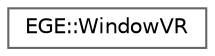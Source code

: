 digraph "Graphical Class Hierarchy"
{
 // LATEX_PDF_SIZE
  bgcolor="transparent";
  edge [fontname=Helvetica,fontsize=10,labelfontname=Helvetica,labelfontsize=10];
  node [fontname=Helvetica,fontsize=10,shape=box,height=0.2,width=0.4];
  rankdir="LR";
  Node0 [id="Node000000",label="EGE::WindowVR",height=0.2,width=0.4,color="grey40", fillcolor="white", style="filled",URL="$classEGE_1_1WindowVR.html",tooltip="The WindowVR class represents a window for virtual reality rendering."];
}
